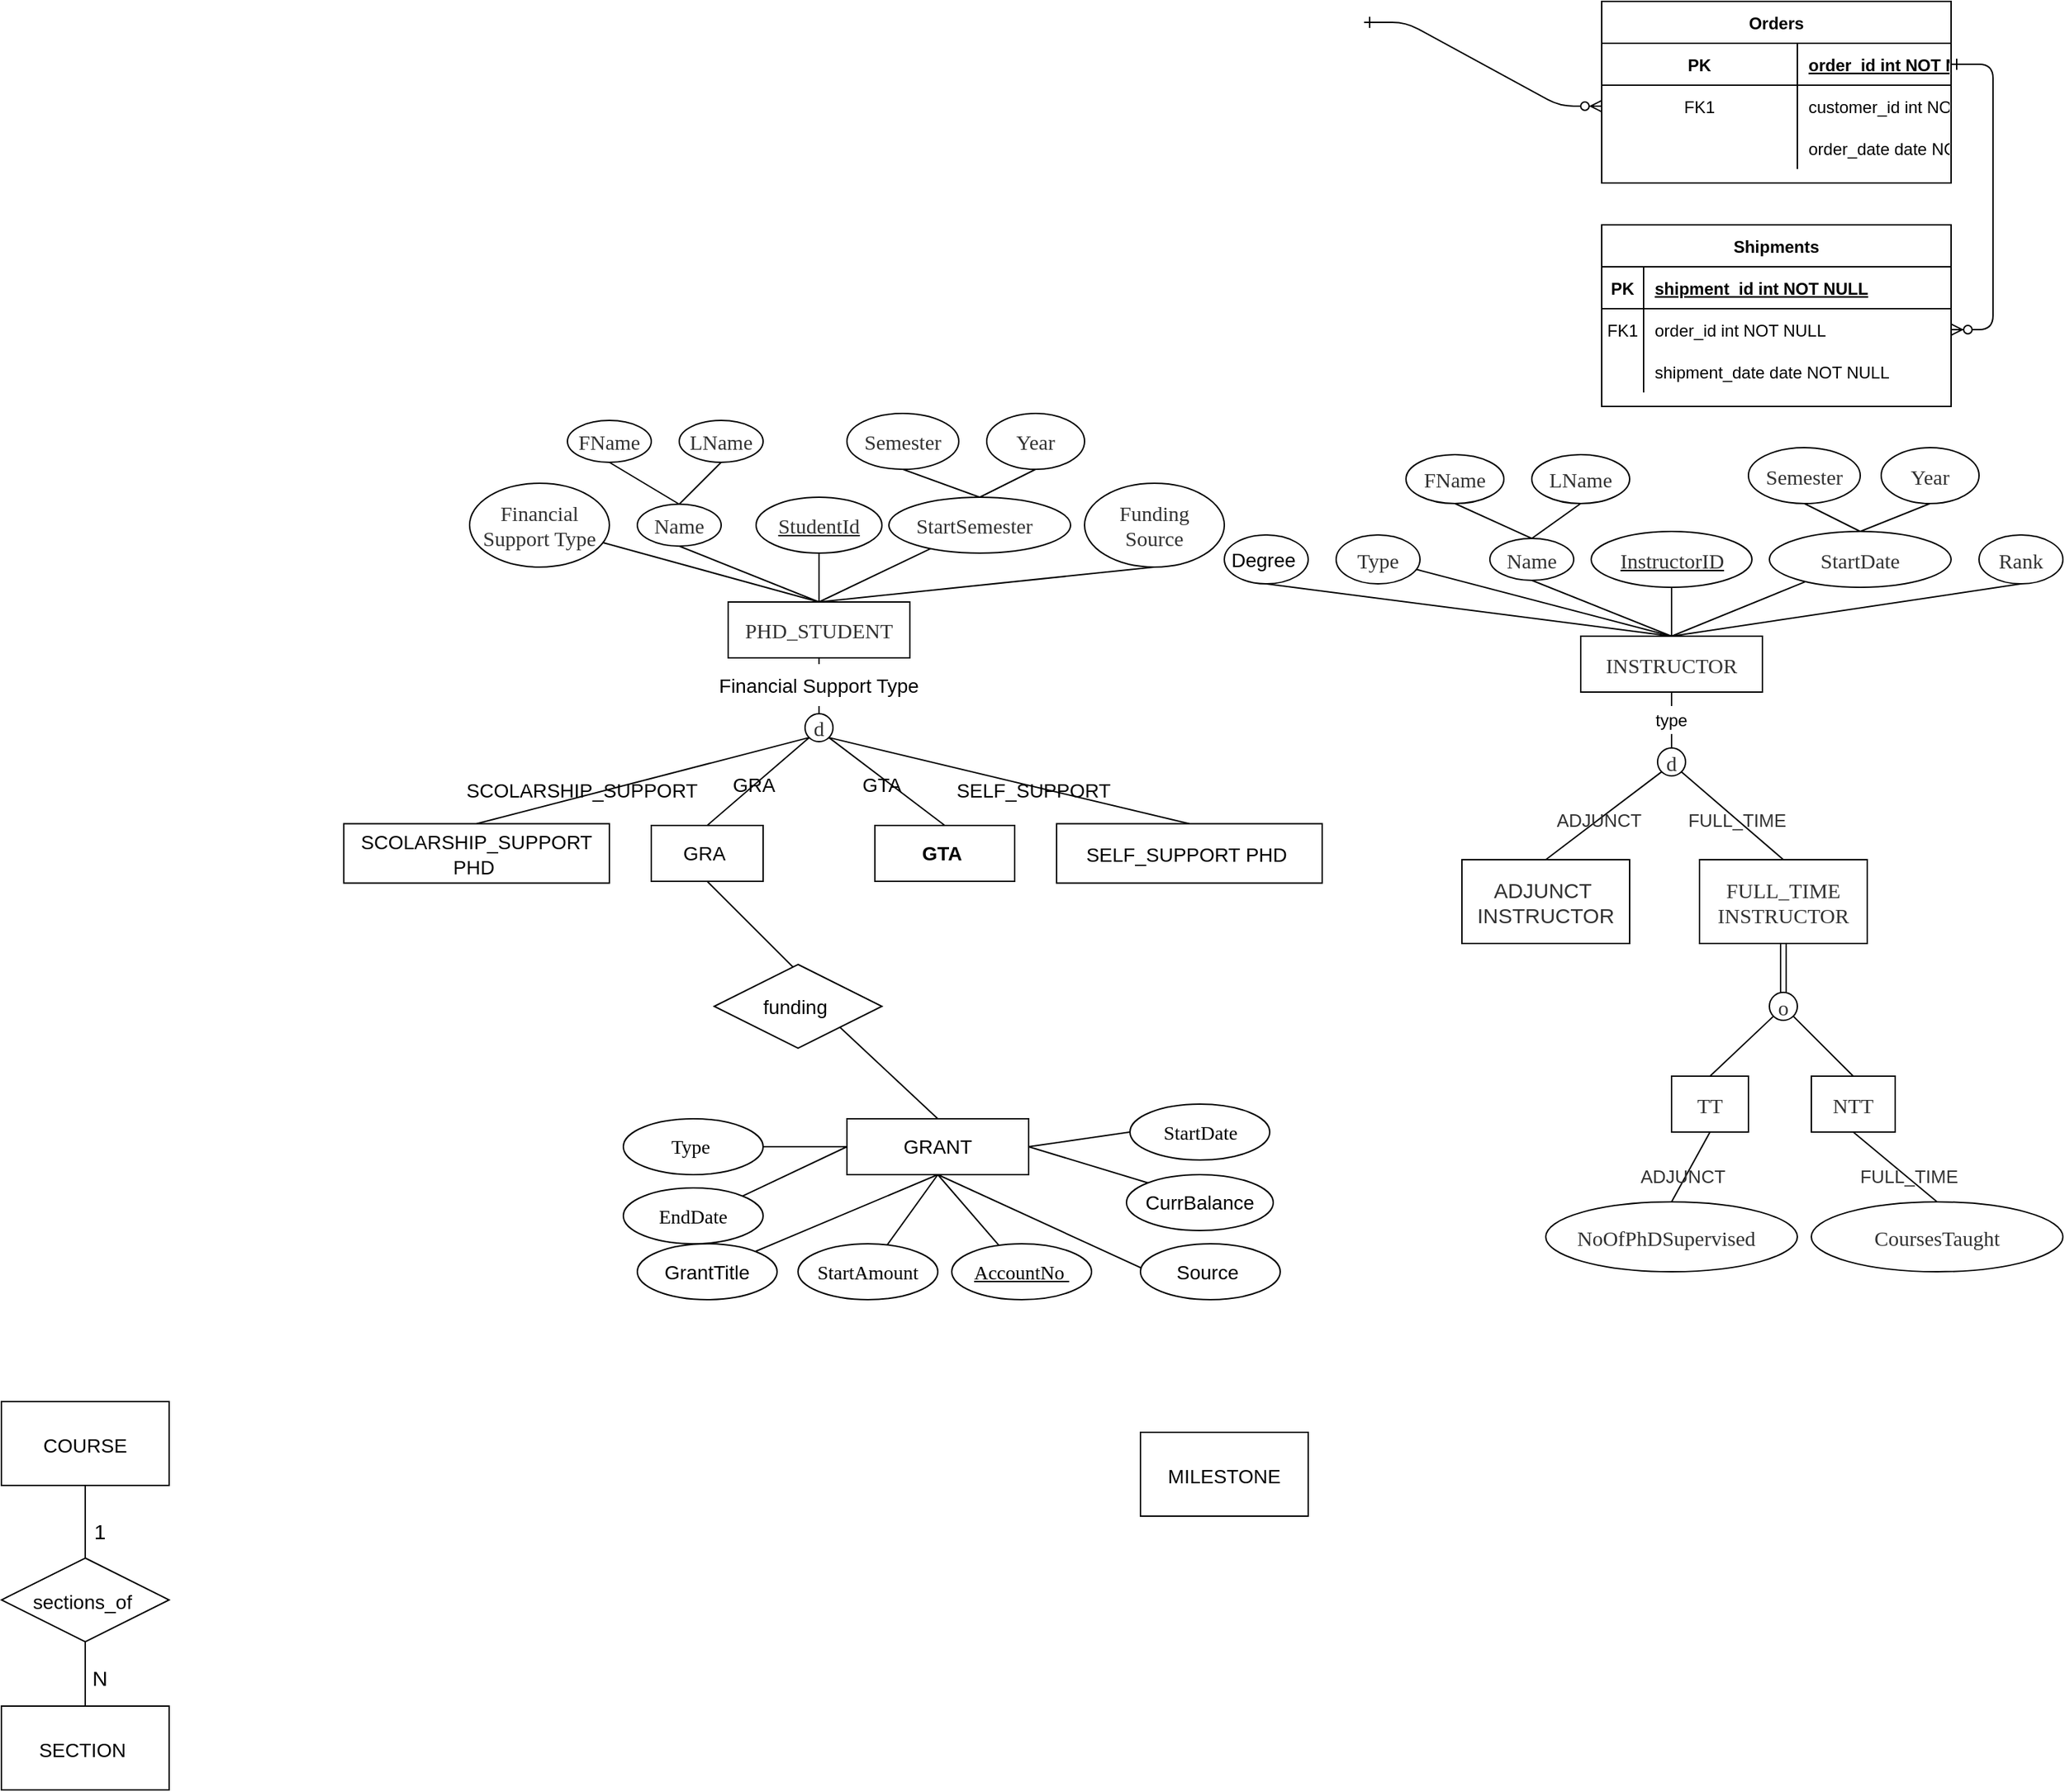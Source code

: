 <mxfile version="14.8.0" type="github">
  <diagram id="R2lEEEUBdFMjLlhIrx00" name="Page-1">
    <mxGraphModel dx="1587" dy="1867" grid="1" gridSize="10" guides="1" tooltips="1" connect="1" arrows="1" fold="1" page="1" pageScale="1" pageWidth="850" pageHeight="1100" background="#ffffff" math="0" shadow="0" extFonts="Permanent Marker^https://fonts.googleapis.com/css?family=Permanent+Marker">
      <root>
        <mxCell id="0" />
        <mxCell id="1" parent="0" />
        <mxCell id="C-vyLk0tnHw3VtMMgP7b-1" value="" style="edgeStyle=entityRelationEdgeStyle;endArrow=ERzeroToMany;startArrow=ERone;endFill=1;startFill=0;" parent="1" target="C-vyLk0tnHw3VtMMgP7b-6" edge="1">
          <mxGeometry width="100" height="100" relative="1" as="geometry">
            <mxPoint x="410" y="-5" as="sourcePoint" />
            <mxPoint x="560" y="480" as="targetPoint" />
          </mxGeometry>
        </mxCell>
        <mxCell id="C-vyLk0tnHw3VtMMgP7b-12" value="" style="edgeStyle=entityRelationEdgeStyle;endArrow=ERzeroToMany;startArrow=ERone;endFill=1;startFill=0;" parent="1" source="C-vyLk0tnHw3VtMMgP7b-3" target="C-vyLk0tnHw3VtMMgP7b-17" edge="1">
          <mxGeometry width="100" height="100" relative="1" as="geometry">
            <mxPoint x="520" y="40" as="sourcePoint" />
            <mxPoint x="580" y="65" as="targetPoint" />
          </mxGeometry>
        </mxCell>
        <mxCell id="C-vyLk0tnHw3VtMMgP7b-2" value="Orders" style="shape=table;startSize=30;container=1;collapsible=1;childLayout=tableLayout;fixedRows=1;rowLines=0;fontStyle=1;align=center;resizeLast=1;" parent="1" vertex="1">
          <mxGeometry x="580" y="-20" width="250" height="130" as="geometry" />
        </mxCell>
        <mxCell id="C-vyLk0tnHw3VtMMgP7b-3" value="" style="shape=partialRectangle;collapsible=0;dropTarget=0;pointerEvents=0;fillColor=none;points=[[0,0.5],[1,0.5]];portConstraint=eastwest;top=0;left=0;right=0;bottom=1;" parent="C-vyLk0tnHw3VtMMgP7b-2" vertex="1">
          <mxGeometry y="30" width="250" height="30" as="geometry" />
        </mxCell>
        <mxCell id="C-vyLk0tnHw3VtMMgP7b-4" value="PK" style="shape=partialRectangle;overflow=hidden;connectable=0;fillColor=none;top=0;left=0;bottom=0;right=0;fontStyle=1;" parent="C-vyLk0tnHw3VtMMgP7b-3" vertex="1">
          <mxGeometry width="140" height="30" as="geometry" />
        </mxCell>
        <mxCell id="C-vyLk0tnHw3VtMMgP7b-5" value="order_id int NOT NULL " style="shape=partialRectangle;overflow=hidden;connectable=0;fillColor=none;top=0;left=0;bottom=0;right=0;align=left;spacingLeft=6;fontStyle=5;" parent="C-vyLk0tnHw3VtMMgP7b-3" vertex="1">
          <mxGeometry x="140" width="110" height="30" as="geometry" />
        </mxCell>
        <mxCell id="C-vyLk0tnHw3VtMMgP7b-6" value="" style="shape=partialRectangle;collapsible=0;dropTarget=0;pointerEvents=0;fillColor=none;points=[[0,0.5],[1,0.5]];portConstraint=eastwest;top=0;left=0;right=0;bottom=0;" parent="C-vyLk0tnHw3VtMMgP7b-2" vertex="1">
          <mxGeometry y="60" width="250" height="30" as="geometry" />
        </mxCell>
        <mxCell id="C-vyLk0tnHw3VtMMgP7b-7" value="FK1" style="shape=partialRectangle;overflow=hidden;connectable=0;fillColor=none;top=0;left=0;bottom=0;right=0;" parent="C-vyLk0tnHw3VtMMgP7b-6" vertex="1">
          <mxGeometry width="140" height="30" as="geometry" />
        </mxCell>
        <mxCell id="C-vyLk0tnHw3VtMMgP7b-8" value="customer_id int NOT NULL" style="shape=partialRectangle;overflow=hidden;connectable=0;fillColor=none;top=0;left=0;bottom=0;right=0;align=left;spacingLeft=6;" parent="C-vyLk0tnHw3VtMMgP7b-6" vertex="1">
          <mxGeometry x="140" width="110" height="30" as="geometry" />
        </mxCell>
        <mxCell id="C-vyLk0tnHw3VtMMgP7b-9" value="" style="shape=partialRectangle;collapsible=0;dropTarget=0;pointerEvents=0;fillColor=none;points=[[0,0.5],[1,0.5]];portConstraint=eastwest;top=0;left=0;right=0;bottom=0;" parent="C-vyLk0tnHw3VtMMgP7b-2" vertex="1">
          <mxGeometry y="90" width="250" height="30" as="geometry" />
        </mxCell>
        <mxCell id="C-vyLk0tnHw3VtMMgP7b-10" value="" style="shape=partialRectangle;overflow=hidden;connectable=0;fillColor=none;top=0;left=0;bottom=0;right=0;" parent="C-vyLk0tnHw3VtMMgP7b-9" vertex="1">
          <mxGeometry width="140" height="30" as="geometry" />
        </mxCell>
        <mxCell id="C-vyLk0tnHw3VtMMgP7b-11" value="order_date date NOT NULL" style="shape=partialRectangle;overflow=hidden;connectable=0;fillColor=none;top=0;left=0;bottom=0;right=0;align=left;spacingLeft=6;" parent="C-vyLk0tnHw3VtMMgP7b-9" vertex="1">
          <mxGeometry x="140" width="110" height="30" as="geometry" />
        </mxCell>
        <mxCell id="C-vyLk0tnHw3VtMMgP7b-13" value="Shipments" style="shape=table;startSize=30;container=1;collapsible=1;childLayout=tableLayout;fixedRows=1;rowLines=0;fontStyle=1;align=center;resizeLast=1;" parent="1" vertex="1">
          <mxGeometry x="580" y="140" width="250" height="130" as="geometry" />
        </mxCell>
        <mxCell id="C-vyLk0tnHw3VtMMgP7b-14" value="" style="shape=partialRectangle;collapsible=0;dropTarget=0;pointerEvents=0;fillColor=none;points=[[0,0.5],[1,0.5]];portConstraint=eastwest;top=0;left=0;right=0;bottom=1;" parent="C-vyLk0tnHw3VtMMgP7b-13" vertex="1">
          <mxGeometry y="30" width="250" height="30" as="geometry" />
        </mxCell>
        <mxCell id="C-vyLk0tnHw3VtMMgP7b-15" value="PK" style="shape=partialRectangle;overflow=hidden;connectable=0;fillColor=none;top=0;left=0;bottom=0;right=0;fontStyle=1;" parent="C-vyLk0tnHw3VtMMgP7b-14" vertex="1">
          <mxGeometry width="30" height="30" as="geometry" />
        </mxCell>
        <mxCell id="C-vyLk0tnHw3VtMMgP7b-16" value="shipment_id int NOT NULL " style="shape=partialRectangle;overflow=hidden;connectable=0;fillColor=none;top=0;left=0;bottom=0;right=0;align=left;spacingLeft=6;fontStyle=5;" parent="C-vyLk0tnHw3VtMMgP7b-14" vertex="1">
          <mxGeometry x="30" width="220" height="30" as="geometry" />
        </mxCell>
        <mxCell id="C-vyLk0tnHw3VtMMgP7b-17" value="" style="shape=partialRectangle;collapsible=0;dropTarget=0;pointerEvents=0;fillColor=none;points=[[0,0.5],[1,0.5]];portConstraint=eastwest;top=0;left=0;right=0;bottom=0;" parent="C-vyLk0tnHw3VtMMgP7b-13" vertex="1">
          <mxGeometry y="60" width="250" height="30" as="geometry" />
        </mxCell>
        <mxCell id="C-vyLk0tnHw3VtMMgP7b-18" value="FK1" style="shape=partialRectangle;overflow=hidden;connectable=0;fillColor=none;top=0;left=0;bottom=0;right=0;" parent="C-vyLk0tnHw3VtMMgP7b-17" vertex="1">
          <mxGeometry width="30" height="30" as="geometry" />
        </mxCell>
        <mxCell id="C-vyLk0tnHw3VtMMgP7b-19" value="order_id int NOT NULL" style="shape=partialRectangle;overflow=hidden;connectable=0;fillColor=none;top=0;left=0;bottom=0;right=0;align=left;spacingLeft=6;" parent="C-vyLk0tnHw3VtMMgP7b-17" vertex="1">
          <mxGeometry x="30" width="220" height="30" as="geometry" />
        </mxCell>
        <mxCell id="C-vyLk0tnHw3VtMMgP7b-20" value="" style="shape=partialRectangle;collapsible=0;dropTarget=0;pointerEvents=0;fillColor=none;points=[[0,0.5],[1,0.5]];portConstraint=eastwest;top=0;left=0;right=0;bottom=0;" parent="C-vyLk0tnHw3VtMMgP7b-13" vertex="1">
          <mxGeometry y="90" width="250" height="30" as="geometry" />
        </mxCell>
        <mxCell id="C-vyLk0tnHw3VtMMgP7b-21" value="" style="shape=partialRectangle;overflow=hidden;connectable=0;fillColor=none;top=0;left=0;bottom=0;right=0;" parent="C-vyLk0tnHw3VtMMgP7b-20" vertex="1">
          <mxGeometry width="30" height="30" as="geometry" />
        </mxCell>
        <mxCell id="C-vyLk0tnHw3VtMMgP7b-22" value="shipment_date date NOT NULL" style="shape=partialRectangle;overflow=hidden;connectable=0;fillColor=none;top=0;left=0;bottom=0;right=0;align=left;spacingLeft=6;" parent="C-vyLk0tnHw3VtMMgP7b-20" vertex="1">
          <mxGeometry x="30" width="220" height="30" as="geometry" />
        </mxCell>
        <mxCell id="5bifRWw4cxV1zEUzVgnK-14" style="edgeStyle=none;rounded=0;orthogonalLoop=1;jettySize=auto;html=1;exitX=0.5;exitY=0;exitDx=0;exitDy=0;endArrow=none;endFill=0;" edge="1" parent="1" source="5bifRWw4cxV1zEUzVgnK-1" target="5bifRWw4cxV1zEUzVgnK-7">
          <mxGeometry relative="1" as="geometry" />
        </mxCell>
        <mxCell id="5bifRWw4cxV1zEUzVgnK-1" value="&lt;span style=&quot;color: rgb(50, 50, 50); font-family: verdana; font-size: 15px; background-color: rgba(255, 255, 255, 0.01);&quot;&gt;PHD_STUDENT&lt;/span&gt;" style="rounded=0;whiteSpace=wrap;html=1;fontStyle=0" vertex="1" parent="1">
          <mxGeometry x="-45" y="410" width="130" height="40" as="geometry" />
        </mxCell>
        <mxCell id="5bifRWw4cxV1zEUzVgnK-13" style="edgeStyle=none;rounded=0;orthogonalLoop=1;jettySize=auto;html=1;entryX=0.5;entryY=1;entryDx=0;entryDy=0;endArrow=none;endFill=0;startArrow=none;" edge="1" parent="1" source="5bifRWw4cxV1zEUzVgnK-30" target="5bifRWw4cxV1zEUzVgnK-1">
          <mxGeometry relative="1" as="geometry" />
        </mxCell>
        <mxCell id="5bifRWw4cxV1zEUzVgnK-35" style="edgeStyle=none;rounded=0;orthogonalLoop=1;jettySize=auto;html=1;exitX=0;exitY=1;exitDx=0;exitDy=0;entryX=0.5;entryY=0;entryDx=0;entryDy=0;endArrow=none;endFill=0;shadow=0;sketch=0;" edge="1" parent="1" source="5bifRWw4cxV1zEUzVgnK-2" target="5bifRWw4cxV1zEUzVgnK-34">
          <mxGeometry relative="1" as="geometry" />
        </mxCell>
        <mxCell id="5bifRWw4cxV1zEUzVgnK-74" style="edgeStyle=none;rounded=0;sketch=0;orthogonalLoop=1;jettySize=auto;html=1;exitX=1;exitY=1;exitDx=0;exitDy=0;entryX=0.5;entryY=0;entryDx=0;entryDy=0;shadow=0;fontSize=15;endArrow=none;endFill=0;" edge="1" parent="1" source="5bifRWw4cxV1zEUzVgnK-2" target="5bifRWw4cxV1zEUzVgnK-33">
          <mxGeometry relative="1" as="geometry" />
        </mxCell>
        <mxCell id="5bifRWw4cxV1zEUzVgnK-150" style="edgeStyle=none;rounded=0;sketch=0;orthogonalLoop=1;jettySize=auto;html=1;exitX=1;exitY=1;exitDx=0;exitDy=0;entryX=0.5;entryY=0;entryDx=0;entryDy=0;shadow=0;fontFamily=Helvetica;fontSize=15;fontColor=none;endArrow=none;endFill=0;" edge="1" parent="1" source="5bifRWw4cxV1zEUzVgnK-2" target="5bifRWw4cxV1zEUzVgnK-149">
          <mxGeometry relative="1" as="geometry" />
        </mxCell>
        <mxCell id="5bifRWw4cxV1zEUzVgnK-2" value="&lt;span style=&quot;color: rgb(50, 50, 50); font-family: verdana; font-size: 15px; background-color: rgba(255, 255, 255, 0.01);&quot;&gt;d&lt;/span&gt;" style="ellipse;whiteSpace=wrap;html=1;aspect=fixed;fontStyle=0" vertex="1" parent="1">
          <mxGeometry x="10" y="490" width="20" height="20" as="geometry" />
        </mxCell>
        <mxCell id="5bifRWw4cxV1zEUzVgnK-8" style="rounded=0;orthogonalLoop=1;jettySize=auto;html=1;exitX=0.5;exitY=1;exitDx=0;exitDy=0;endArrow=none;endFill=0;" edge="1" parent="1" source="5bifRWw4cxV1zEUzVgnK-3">
          <mxGeometry relative="1" as="geometry">
            <mxPoint x="20" y="410" as="targetPoint" />
          </mxGeometry>
        </mxCell>
        <mxCell id="5bifRWw4cxV1zEUzVgnK-17" style="edgeStyle=none;rounded=0;orthogonalLoop=1;jettySize=auto;html=1;exitX=0.5;exitY=0;exitDx=0;exitDy=0;entryX=0.5;entryY=1;entryDx=0;entryDy=0;endArrow=none;endFill=0;" edge="1" parent="1" source="5bifRWw4cxV1zEUzVgnK-3" target="5bifRWw4cxV1zEUzVgnK-15">
          <mxGeometry relative="1" as="geometry" />
        </mxCell>
        <mxCell id="5bifRWw4cxV1zEUzVgnK-18" style="edgeStyle=none;rounded=0;orthogonalLoop=1;jettySize=auto;html=1;exitX=0.5;exitY=0;exitDx=0;exitDy=0;entryX=0.5;entryY=1;entryDx=0;entryDy=0;endArrow=none;endFill=0;" edge="1" parent="1" source="5bifRWw4cxV1zEUzVgnK-3" target="5bifRWw4cxV1zEUzVgnK-16">
          <mxGeometry relative="1" as="geometry" />
        </mxCell>
        <mxCell id="5bifRWw4cxV1zEUzVgnK-3" value="&lt;span style=&quot;color: rgb(50, 50, 50); font-family: verdana; font-size: 15px; background-color: rgba(255, 255, 255, 0.01);&quot;&gt;Name&lt;/span&gt;" style="ellipse;whiteSpace=wrap;html=1;fontStyle=0" vertex="1" parent="1">
          <mxGeometry x="-110" y="340" width="60" height="30" as="geometry" />
        </mxCell>
        <mxCell id="5bifRWw4cxV1zEUzVgnK-12" style="edgeStyle=none;rounded=0;orthogonalLoop=1;jettySize=auto;html=1;exitX=0.5;exitY=1;exitDx=0;exitDy=0;entryX=0.5;entryY=0;entryDx=0;entryDy=0;endArrow=none;endFill=0;" edge="1" parent="1" source="5bifRWw4cxV1zEUzVgnK-4" target="5bifRWw4cxV1zEUzVgnK-1">
          <mxGeometry relative="1" as="geometry" />
        </mxCell>
        <mxCell id="5bifRWw4cxV1zEUzVgnK-4" value="&lt;span style=&quot;color: rgb(50, 50, 50); font-family: verdana; font-size: 15px; background-color: rgba(255, 255, 255, 0.01);&quot;&gt;StudentId&lt;/span&gt;" style="ellipse;whiteSpace=wrap;html=1;fontStyle=4" vertex="1" parent="1">
          <mxGeometry x="-25" y="335" width="90" height="40" as="geometry" />
        </mxCell>
        <mxCell id="5bifRWw4cxV1zEUzVgnK-22" style="edgeStyle=none;rounded=0;orthogonalLoop=1;jettySize=auto;html=1;exitX=0.5;exitY=1;exitDx=0;exitDy=0;entryX=0.5;entryY=0;entryDx=0;entryDy=0;endArrow=none;endFill=0;" edge="1" parent="1" source="5bifRWw4cxV1zEUzVgnK-5" target="5bifRWw4cxV1zEUzVgnK-6">
          <mxGeometry relative="1" as="geometry" />
        </mxCell>
        <mxCell id="5bifRWw4cxV1zEUzVgnK-5" value="&lt;span style=&quot;color: rgb(50, 50, 50); font-family: verdana; font-size: 15px; background-color: rgba(255, 255, 255, 0.01);&quot;&gt;Semester&lt;/span&gt;" style="ellipse;whiteSpace=wrap;html=1;fontStyle=0" vertex="1" parent="1">
          <mxGeometry x="40" y="275" width="80" height="40" as="geometry" />
        </mxCell>
        <mxCell id="5bifRWw4cxV1zEUzVgnK-10" value="" style="edgeStyle=none;rounded=0;orthogonalLoop=1;jettySize=auto;html=1;endArrow=none;endFill=0;entryX=0.5;entryY=0;entryDx=0;entryDy=0;" edge="1" parent="1" source="5bifRWw4cxV1zEUzVgnK-6" target="5bifRWw4cxV1zEUzVgnK-1">
          <mxGeometry relative="1" as="geometry" />
        </mxCell>
        <mxCell id="5bifRWw4cxV1zEUzVgnK-6" value="&lt;span style=&quot;color: rgb(50, 50, 50); font-family: verdana; font-size: 15px; background-color: rgba(255, 255, 255, 0.01);&quot;&gt;StartSemester&amp;nbsp;&amp;nbsp;&lt;/span&gt;" style="ellipse;whiteSpace=wrap;html=1;fontStyle=0" vertex="1" parent="1">
          <mxGeometry x="70" y="335" width="130" height="40" as="geometry" />
        </mxCell>
        <mxCell id="5bifRWw4cxV1zEUzVgnK-7" value="&lt;span style=&quot;color: rgb(50, 50, 50); font-family: verdana; font-size: 15px; background-color: rgba(255, 255, 255, 0.01);&quot;&gt;Financial Support Type&lt;/span&gt;" style="ellipse;whiteSpace=wrap;html=1;fontStyle=0;verticalAlign=middle;align=center;horizontal=1;" vertex="1" parent="1">
          <mxGeometry x="-230" y="325" width="100" height="60" as="geometry" />
        </mxCell>
        <mxCell id="5bifRWw4cxV1zEUzVgnK-15" value="&lt;span style=&quot;color: rgb(50, 50, 50); font-family: verdana; font-size: 15px; background-color: rgba(255, 255, 255, 0.01);&quot;&gt;FName&lt;/span&gt;" style="ellipse;whiteSpace=wrap;html=1;fontStyle=0" vertex="1" parent="1">
          <mxGeometry x="-160" y="280" width="60" height="30" as="geometry" />
        </mxCell>
        <mxCell id="5bifRWw4cxV1zEUzVgnK-16" value="&lt;span style=&quot;color: rgb(50, 50, 50); font-family: verdana; font-size: 15px; background-color: rgba(255, 255, 255, 0.01);&quot;&gt;LName&lt;/span&gt;" style="ellipse;whiteSpace=wrap;html=1;fontStyle=0" vertex="1" parent="1">
          <mxGeometry x="-80" y="280" width="60" height="30" as="geometry" />
        </mxCell>
        <mxCell id="5bifRWw4cxV1zEUzVgnK-24" style="edgeStyle=none;rounded=0;orthogonalLoop=1;jettySize=auto;html=1;exitX=0.5;exitY=1;exitDx=0;exitDy=0;entryX=0.5;entryY=0;entryDx=0;entryDy=0;endArrow=none;endFill=0;" edge="1" parent="1" source="5bifRWw4cxV1zEUzVgnK-21" target="5bifRWw4cxV1zEUzVgnK-6">
          <mxGeometry relative="1" as="geometry" />
        </mxCell>
        <mxCell id="5bifRWw4cxV1zEUzVgnK-21" value="&lt;span style=&quot;color: rgb(50, 50, 50); font-family: verdana; font-size: 15px; background-color: rgba(255, 255, 255, 0.01);&quot;&gt;Year&lt;/span&gt;" style="ellipse;whiteSpace=wrap;html=1;fontStyle=0" vertex="1" parent="1">
          <mxGeometry x="140" y="275" width="70" height="40" as="geometry" />
        </mxCell>
        <mxCell id="5bifRWw4cxV1zEUzVgnK-30" value="Financial Support Type" style="text;html=1;strokeColor=none;fillColor=none;align=center;verticalAlign=middle;whiteSpace=wrap;rounded=0;fontStyle=0;fontFamily=Helvetica;fontSize=14;" vertex="1" parent="1">
          <mxGeometry x="-70" y="454.5" width="180" height="30" as="geometry" />
        </mxCell>
        <mxCell id="5bifRWw4cxV1zEUzVgnK-31" value="" style="edgeStyle=none;rounded=0;orthogonalLoop=1;jettySize=auto;html=1;entryX=0.5;entryY=1;entryDx=0;entryDy=0;endArrow=none;endFill=0;" edge="1" parent="1" source="5bifRWw4cxV1zEUzVgnK-2" target="5bifRWw4cxV1zEUzVgnK-30">
          <mxGeometry relative="1" as="geometry">
            <mxPoint x="20" y="490" as="sourcePoint" />
            <mxPoint x="20" y="450" as="targetPoint" />
          </mxGeometry>
        </mxCell>
        <mxCell id="5bifRWw4cxV1zEUzVgnK-33" value="&lt;p class=&quot;MsoNormal&quot;&gt;&lt;b&gt;&lt;span style=&quot;font-size: 10.5pt&quot;&gt;GTA&amp;nbsp;&lt;/span&gt;&lt;/b&gt;&lt;/p&gt;" style="rounded=0;whiteSpace=wrap;html=1;fillColor=#ffffff;align=center;fontStyle=0" vertex="1" parent="1">
          <mxGeometry x="60" y="570" width="100" height="40" as="geometry" />
        </mxCell>
        <mxCell id="5bifRWw4cxV1zEUzVgnK-34" value="&lt;p class=&quot;MsoNormal&quot;&gt;&lt;span style=&quot;font-size: 10.5pt&quot;&gt;GRA&amp;nbsp;&lt;/span&gt;&lt;/p&gt;" style="rounded=0;whiteSpace=wrap;html=1;fillColor=#ffffff;align=center;" vertex="1" parent="1">
          <mxGeometry x="-100" y="570" width="80" height="40" as="geometry" />
        </mxCell>
        <mxCell id="5bifRWw4cxV1zEUzVgnK-61" value="&lt;p class=&quot;MsoNormal&quot;&gt;&lt;span&gt;&lt;span style=&quot;font-size: 10.5pt&quot;&gt;GTA&amp;nbsp;&lt;/span&gt;&lt;/span&gt;&lt;/p&gt;" style="text;html=1;strokeColor=none;fillColor=none;align=center;verticalAlign=middle;whiteSpace=wrap;rounded=0;fontSize=15;fontStyle=0" vertex="1" parent="1">
          <mxGeometry x="47" y="530" width="40" height="20" as="geometry" />
        </mxCell>
        <mxCell id="5bifRWw4cxV1zEUzVgnK-75" style="edgeStyle=none;rounded=0;orthogonalLoop=1;jettySize=auto;html=1;exitX=0.5;exitY=0;exitDx=0;exitDy=0;endArrow=none;endFill=0;" edge="1" parent="1" source="5bifRWw4cxV1zEUzVgnK-76" target="5bifRWw4cxV1zEUzVgnK-91">
          <mxGeometry relative="1" as="geometry" />
        </mxCell>
        <mxCell id="5bifRWw4cxV1zEUzVgnK-76" value="&lt;span style=&quot;color: rgb(50, 50, 50); font-family: verdana; font-size: 15px; background-color: rgba(255, 255, 255, 0.01);&quot;&gt;INSTRUCTOR&lt;/span&gt;" style="rounded=0;whiteSpace=wrap;html=1;fontStyle=0" vertex="1" parent="1">
          <mxGeometry x="565" y="434.5" width="130" height="40" as="geometry" />
        </mxCell>
        <mxCell id="5bifRWw4cxV1zEUzVgnK-77" style="edgeStyle=none;rounded=0;orthogonalLoop=1;jettySize=auto;html=1;entryX=0.5;entryY=1;entryDx=0;entryDy=0;endArrow=none;endFill=0;startArrow=none;" edge="1" parent="1" source="5bifRWw4cxV1zEUzVgnK-96" target="5bifRWw4cxV1zEUzVgnK-76">
          <mxGeometry relative="1" as="geometry" />
        </mxCell>
        <mxCell id="5bifRWw4cxV1zEUzVgnK-78" style="edgeStyle=none;rounded=0;orthogonalLoop=1;jettySize=auto;html=1;exitX=0;exitY=1;exitDx=0;exitDy=0;entryX=0.5;entryY=0;entryDx=0;entryDy=0;endArrow=none;endFill=0;shadow=0;sketch=0;" edge="1" parent="1" source="5bifRWw4cxV1zEUzVgnK-80" target="5bifRWw4cxV1zEUzVgnK-99">
          <mxGeometry relative="1" as="geometry" />
        </mxCell>
        <mxCell id="5bifRWw4cxV1zEUzVgnK-79" style="edgeStyle=none;rounded=0;sketch=0;orthogonalLoop=1;jettySize=auto;html=1;exitX=1;exitY=1;exitDx=0;exitDy=0;entryX=0.5;entryY=0;entryDx=0;entryDy=0;shadow=0;fontSize=15;endArrow=none;endFill=0;" edge="1" parent="1" source="5bifRWw4cxV1zEUzVgnK-80" target="5bifRWw4cxV1zEUzVgnK-98">
          <mxGeometry relative="1" as="geometry" />
        </mxCell>
        <mxCell id="5bifRWw4cxV1zEUzVgnK-80" value="&lt;span style=&quot;color: rgb(50, 50, 50); font-family: verdana; font-size: 15px; background-color: rgba(255, 255, 255, 0.01);&quot;&gt;d&lt;/span&gt;" style="ellipse;whiteSpace=wrap;html=1;aspect=fixed;fontStyle=0" vertex="1" parent="1">
          <mxGeometry x="620" y="514.5" width="20" height="20" as="geometry" />
        </mxCell>
        <mxCell id="5bifRWw4cxV1zEUzVgnK-81" style="rounded=0;orthogonalLoop=1;jettySize=auto;html=1;exitX=0.5;exitY=1;exitDx=0;exitDy=0;endArrow=none;endFill=0;" edge="1" parent="1" source="5bifRWw4cxV1zEUzVgnK-84">
          <mxGeometry relative="1" as="geometry">
            <mxPoint x="630" y="434.5" as="targetPoint" />
          </mxGeometry>
        </mxCell>
        <mxCell id="5bifRWw4cxV1zEUzVgnK-82" style="edgeStyle=none;rounded=0;orthogonalLoop=1;jettySize=auto;html=1;exitX=0.5;exitY=0;exitDx=0;exitDy=0;entryX=0.5;entryY=1;entryDx=0;entryDy=0;endArrow=none;endFill=0;" edge="1" parent="1" source="5bifRWw4cxV1zEUzVgnK-84" target="5bifRWw4cxV1zEUzVgnK-92">
          <mxGeometry relative="1" as="geometry" />
        </mxCell>
        <mxCell id="5bifRWw4cxV1zEUzVgnK-83" style="edgeStyle=none;rounded=0;orthogonalLoop=1;jettySize=auto;html=1;exitX=0.5;exitY=0;exitDx=0;exitDy=0;entryX=0.5;entryY=1;entryDx=0;entryDy=0;endArrow=none;endFill=0;" edge="1" parent="1" source="5bifRWw4cxV1zEUzVgnK-84" target="5bifRWw4cxV1zEUzVgnK-93">
          <mxGeometry relative="1" as="geometry" />
        </mxCell>
        <mxCell id="5bifRWw4cxV1zEUzVgnK-84" value="&lt;span style=&quot;color: rgb(50, 50, 50); font-family: verdana; font-size: 15px; background-color: rgba(255, 255, 255, 0.01);&quot;&gt;Name&lt;/span&gt;" style="ellipse;whiteSpace=wrap;html=1;fontStyle=0" vertex="1" parent="1">
          <mxGeometry x="500" y="364.5" width="60" height="30" as="geometry" />
        </mxCell>
        <mxCell id="5bifRWw4cxV1zEUzVgnK-85" style="edgeStyle=none;rounded=0;orthogonalLoop=1;jettySize=auto;html=1;exitX=0.5;exitY=1;exitDx=0;exitDy=0;entryX=0.5;entryY=0;entryDx=0;entryDy=0;endArrow=none;endFill=0;" edge="1" parent="1" source="5bifRWw4cxV1zEUzVgnK-86" target="5bifRWw4cxV1zEUzVgnK-76">
          <mxGeometry relative="1" as="geometry" />
        </mxCell>
        <mxCell id="5bifRWw4cxV1zEUzVgnK-86" value="&lt;span style=&quot;color: rgb(50 , 50 , 50) ; font-family: &amp;#34;verdana&amp;#34; ; font-size: 15px ; background-color: rgba(255 , 255 , 255 , 0.01)&quot;&gt;InstructorID&lt;/span&gt;" style="ellipse;whiteSpace=wrap;html=1;fontStyle=4" vertex="1" parent="1">
          <mxGeometry x="572.5" y="359.5" width="115" height="40" as="geometry" />
        </mxCell>
        <mxCell id="5bifRWw4cxV1zEUzVgnK-87" style="edgeStyle=none;rounded=0;orthogonalLoop=1;jettySize=auto;html=1;exitX=0.5;exitY=1;exitDx=0;exitDy=0;entryX=0.5;entryY=0;entryDx=0;entryDy=0;endArrow=none;endFill=0;" edge="1" parent="1" source="5bifRWw4cxV1zEUzVgnK-88" target="5bifRWw4cxV1zEUzVgnK-90">
          <mxGeometry relative="1" as="geometry" />
        </mxCell>
        <mxCell id="5bifRWw4cxV1zEUzVgnK-88" value="&lt;span style=&quot;color: rgb(50, 50, 50); font-family: verdana; font-size: 15px; background-color: rgba(255, 255, 255, 0.01);&quot;&gt;Semester&lt;/span&gt;" style="ellipse;whiteSpace=wrap;html=1;fontStyle=0" vertex="1" parent="1">
          <mxGeometry x="685" y="299.5" width="80" height="40" as="geometry" />
        </mxCell>
        <mxCell id="5bifRWw4cxV1zEUzVgnK-89" value="" style="edgeStyle=none;rounded=0;orthogonalLoop=1;jettySize=auto;html=1;endArrow=none;endFill=0;entryX=0.5;entryY=0;entryDx=0;entryDy=0;" edge="1" parent="1" source="5bifRWw4cxV1zEUzVgnK-90" target="5bifRWw4cxV1zEUzVgnK-76">
          <mxGeometry relative="1" as="geometry" />
        </mxCell>
        <mxCell id="5bifRWw4cxV1zEUzVgnK-90" value="&lt;span style=&quot;color: rgb(50, 50, 50); font-family: verdana; font-size: 15px; background-color: rgba(255, 255, 255, 0.01);&quot;&gt;StartDate&lt;/span&gt;" style="ellipse;whiteSpace=wrap;html=1;fontStyle=0" vertex="1" parent="1">
          <mxGeometry x="700" y="359.5" width="130" height="40" as="geometry" />
        </mxCell>
        <mxCell id="5bifRWw4cxV1zEUzVgnK-91" value="&lt;span style=&quot;color: rgb(50, 50, 50); font-family: verdana; font-size: 15px; background-color: rgba(255, 255, 255, 0.01);&quot;&gt;Type&lt;/span&gt;" style="ellipse;whiteSpace=wrap;html=1;fontStyle=0" vertex="1" parent="1">
          <mxGeometry x="390" y="362" width="60" height="35" as="geometry" />
        </mxCell>
        <mxCell id="5bifRWw4cxV1zEUzVgnK-92" value="&lt;span style=&quot;color: rgb(50, 50, 50); font-family: verdana; font-size: 15px; background-color: rgba(255, 255, 255, 0.01);&quot;&gt;FName&lt;/span&gt;" style="ellipse;whiteSpace=wrap;html=1;fontStyle=0" vertex="1" parent="1">
          <mxGeometry x="440" y="304.5" width="70" height="35" as="geometry" />
        </mxCell>
        <mxCell id="5bifRWw4cxV1zEUzVgnK-93" value="&lt;span style=&quot;color: rgb(50, 50, 50); font-family: verdana; font-size: 15px; background-color: rgba(255, 255, 255, 0.01);&quot;&gt;LName&lt;/span&gt;" style="ellipse;whiteSpace=wrap;html=1;fontStyle=0" vertex="1" parent="1">
          <mxGeometry x="530" y="304.5" width="70" height="35" as="geometry" />
        </mxCell>
        <mxCell id="5bifRWw4cxV1zEUzVgnK-94" style="edgeStyle=none;rounded=0;orthogonalLoop=1;jettySize=auto;html=1;exitX=0.5;exitY=1;exitDx=0;exitDy=0;entryX=0.5;entryY=0;entryDx=0;entryDy=0;endArrow=none;endFill=0;" edge="1" parent="1" source="5bifRWw4cxV1zEUzVgnK-95" target="5bifRWw4cxV1zEUzVgnK-90">
          <mxGeometry relative="1" as="geometry" />
        </mxCell>
        <mxCell id="5bifRWw4cxV1zEUzVgnK-95" value="&lt;span style=&quot;color: rgb(50, 50, 50); font-family: verdana; font-size: 15px; background-color: rgba(255, 255, 255, 0.01);&quot;&gt;Year&lt;/span&gt;" style="ellipse;whiteSpace=wrap;html=1;fontStyle=0" vertex="1" parent="1">
          <mxGeometry x="780" y="299.5" width="70" height="40" as="geometry" />
        </mxCell>
        <mxCell id="5bifRWw4cxV1zEUzVgnK-96" value="type" style="text;html=1;strokeColor=none;fillColor=none;align=center;verticalAlign=middle;whiteSpace=wrap;rounded=0;fontStyle=0" vertex="1" parent="1">
          <mxGeometry x="560" y="484.5" width="140" height="20" as="geometry" />
        </mxCell>
        <mxCell id="5bifRWw4cxV1zEUzVgnK-97" value="" style="edgeStyle=none;rounded=0;orthogonalLoop=1;jettySize=auto;html=1;entryX=0.5;entryY=1;entryDx=0;entryDy=0;endArrow=none;endFill=0;" edge="1" parent="1" source="5bifRWw4cxV1zEUzVgnK-80" target="5bifRWw4cxV1zEUzVgnK-96">
          <mxGeometry relative="1" as="geometry">
            <mxPoint x="630" y="514.5" as="sourcePoint" />
            <mxPoint x="630" y="474.5" as="targetPoint" />
          </mxGeometry>
        </mxCell>
        <mxCell id="5bifRWw4cxV1zEUzVgnK-106" style="edgeStyle=none;rounded=0;sketch=0;orthogonalLoop=1;jettySize=auto;html=1;exitX=0.5;exitY=1;exitDx=0;exitDy=0;entryX=0.5;entryY=0;entryDx=0;entryDy=0;shadow=0;fontSize=15;endArrow=none;endFill=0;shape=link;" edge="1" parent="1" source="5bifRWw4cxV1zEUzVgnK-98" target="5bifRWw4cxV1zEUzVgnK-105">
          <mxGeometry relative="1" as="geometry" />
        </mxCell>
        <mxCell id="5bifRWw4cxV1zEUzVgnK-98" value="&lt;span style=&quot;color: rgb(50, 50, 50); font-family: verdana; font-size: 15px; background-color: rgba(255, 255, 255, 0.01);&quot;&gt;FULL_TIME INSTRUCTOR&lt;/span&gt;" style="rounded=0;whiteSpace=wrap;html=1;fillColor=#ffffff;align=center;fontStyle=0" vertex="1" parent="1">
          <mxGeometry x="650" y="594.5" width="120" height="60" as="geometry" />
        </mxCell>
        <mxCell id="5bifRWw4cxV1zEUzVgnK-99" value="&lt;span style=&quot;color: rgb(50, 50, 50); font-size: 15px; background-color: rgba(255, 255, 255, 0.01);&quot;&gt;ADJUNCT&amp;nbsp; INSTRUCTOR&lt;/span&gt;" style="rounded=0;whiteSpace=wrap;html=1;fillColor=#ffffff;fontFamily=Helvetica;" vertex="1" parent="1">
          <mxGeometry x="480" y="594.5" width="120" height="60" as="geometry" />
        </mxCell>
        <mxCell id="5bifRWw4cxV1zEUzVgnK-100" value="&lt;span style=&quot;color: rgb(50 , 50 , 50) ; font-size: 13px ; background-color: rgba(255 , 255 , 255 , 0.01)&quot;&gt;ADJUNCT&amp;nbsp;&lt;/span&gt;" style="text;html=1;strokeColor=none;fillColor=none;align=center;verticalAlign=middle;whiteSpace=wrap;rounded=0;fontSize=15;" vertex="1" parent="1">
          <mxGeometry x="560" y="554.5" width="40" height="20" as="geometry" />
        </mxCell>
        <mxCell id="5bifRWw4cxV1zEUzVgnK-101" value="&lt;span style=&quot;color: rgb(50 , 50 , 50) ; font-size: 13px ; background-color: rgba(255 , 255 , 255 , 0.01)&quot;&gt;FULL_TIME&lt;/span&gt;" style="text;html=1;strokeColor=none;fillColor=none;align=center;verticalAlign=middle;whiteSpace=wrap;rounded=0;fontSize=15;" vertex="1" parent="1">
          <mxGeometry x="657" y="554.5" width="40" height="20" as="geometry" />
        </mxCell>
        <mxCell id="5bifRWw4cxV1zEUzVgnK-103" style="edgeStyle=none;rounded=0;sketch=0;orthogonalLoop=1;jettySize=auto;html=1;exitX=0.5;exitY=1;exitDx=0;exitDy=0;entryX=0.5;entryY=0;entryDx=0;entryDy=0;shadow=0;fontSize=15;endArrow=none;endFill=0;" edge="1" parent="1" source="5bifRWw4cxV1zEUzVgnK-102" target="5bifRWw4cxV1zEUzVgnK-76">
          <mxGeometry relative="1" as="geometry" />
        </mxCell>
        <mxCell id="5bifRWw4cxV1zEUzVgnK-102" value="&lt;span style=&quot;color: rgb(50, 50, 50); font-family: verdana; font-size: 15px; background-color: rgba(255, 255, 255, 0.01);&quot;&gt;Rank&lt;/span&gt;" style="ellipse;whiteSpace=wrap;html=1;fontStyle=0" vertex="1" parent="1">
          <mxGeometry x="850" y="362" width="60" height="35" as="geometry" />
        </mxCell>
        <mxCell id="5bifRWw4cxV1zEUzVgnK-109" style="edgeStyle=none;rounded=0;sketch=0;orthogonalLoop=1;jettySize=auto;html=1;exitX=0;exitY=1;exitDx=0;exitDy=0;entryX=0.5;entryY=0;entryDx=0;entryDy=0;shadow=0;fontSize=15;endArrow=none;endFill=0;" edge="1" parent="1" source="5bifRWw4cxV1zEUzVgnK-105" target="5bifRWw4cxV1zEUzVgnK-107">
          <mxGeometry relative="1" as="geometry" />
        </mxCell>
        <mxCell id="5bifRWw4cxV1zEUzVgnK-110" style="edgeStyle=none;rounded=0;sketch=0;orthogonalLoop=1;jettySize=auto;html=1;exitX=1;exitY=1;exitDx=0;exitDy=0;entryX=0.5;entryY=0;entryDx=0;entryDy=0;shadow=0;fontSize=15;endArrow=none;endFill=0;" edge="1" parent="1" source="5bifRWw4cxV1zEUzVgnK-105" target="5bifRWw4cxV1zEUzVgnK-108">
          <mxGeometry relative="1" as="geometry" />
        </mxCell>
        <mxCell id="5bifRWw4cxV1zEUzVgnK-105" value="&lt;font color=&quot;#323232&quot; face=&quot;verdana&quot;&gt;&lt;span style=&quot;background-color: rgba(255 , 255 , 255 , 0.01)&quot;&gt;o&lt;/span&gt;&lt;/font&gt;" style="ellipse;whiteSpace=wrap;html=1;aspect=fixed;fontSize=15;fillColor=#ffffff;align=center;verticalAlign=middle;" vertex="1" parent="1">
          <mxGeometry x="700" y="689.5" width="20" height="20" as="geometry" />
        </mxCell>
        <mxCell id="5bifRWw4cxV1zEUzVgnK-112" style="edgeStyle=none;rounded=0;sketch=0;orthogonalLoop=1;jettySize=auto;html=1;exitX=0.5;exitY=1;exitDx=0;exitDy=0;entryX=0.5;entryY=0;entryDx=0;entryDy=0;shadow=0;fontSize=15;endArrow=none;endFill=0;" edge="1" parent="1" source="5bifRWw4cxV1zEUzVgnK-107" target="5bifRWw4cxV1zEUzVgnK-111">
          <mxGeometry relative="1" as="geometry" />
        </mxCell>
        <mxCell id="5bifRWw4cxV1zEUzVgnK-107" value="&lt;span style=&quot;color: rgb(50, 50, 50); font-family: verdana; background-color: rgba(255, 255, 255, 0.01);&quot;&gt;TT&lt;/span&gt;" style="rounded=0;whiteSpace=wrap;html=1;fontSize=15;fillColor=#ffffff;align=center;verticalAlign=middle;fontStyle=0" vertex="1" parent="1">
          <mxGeometry x="630" y="749.5" width="55" height="40" as="geometry" />
        </mxCell>
        <mxCell id="5bifRWw4cxV1zEUzVgnK-114" style="edgeStyle=none;rounded=0;sketch=0;orthogonalLoop=1;jettySize=auto;html=1;exitX=0.5;exitY=1;exitDx=0;exitDy=0;entryX=0.5;entryY=0;entryDx=0;entryDy=0;shadow=0;fontSize=15;endArrow=none;endFill=0;" edge="1" parent="1" source="5bifRWw4cxV1zEUzVgnK-108" target="5bifRWw4cxV1zEUzVgnK-113">
          <mxGeometry relative="1" as="geometry" />
        </mxCell>
        <mxCell id="5bifRWw4cxV1zEUzVgnK-108" value="&lt;span style=&quot;color: rgb(50, 50, 50); font-family: verdana; background-color: rgba(255, 255, 255, 0.01);&quot;&gt;NTT&lt;/span&gt;" style="rounded=0;whiteSpace=wrap;html=1;fontSize=15;fillColor=#ffffff;align=center;verticalAlign=middle;fontStyle=0" vertex="1" parent="1">
          <mxGeometry x="730" y="749.5" width="60" height="40" as="geometry" />
        </mxCell>
        <mxCell id="5bifRWw4cxV1zEUzVgnK-111" value="&lt;span style=&quot;color: rgb(50, 50, 50); font-family: verdana; background-color: rgba(255, 255, 255, 0.01);&quot;&gt;NoOfPhDSupervised&amp;nbsp;&amp;nbsp;&lt;/span&gt;" style="ellipse;whiteSpace=wrap;html=1;fontSize=15;fillColor=#ffffff;align=center;verticalAlign=middle;fontStyle=0" vertex="1" parent="1">
          <mxGeometry x="540" y="839.5" width="180" height="50" as="geometry" />
        </mxCell>
        <mxCell id="5bifRWw4cxV1zEUzVgnK-113" value="&lt;span style=&quot;color: rgb(50, 50, 50); font-family: verdana; background-color: rgba(255, 255, 255, 0.01);&quot;&gt;CoursesTaught&lt;/span&gt;" style="ellipse;whiteSpace=wrap;html=1;fontSize=15;fillColor=#ffffff;align=center;verticalAlign=middle;fontStyle=0" vertex="1" parent="1">
          <mxGeometry x="730" y="839.5" width="180" height="50" as="geometry" />
        </mxCell>
        <mxCell id="5bifRWw4cxV1zEUzVgnK-117" value="&lt;span style=&quot;color: rgb(50 , 50 , 50) ; font-size: 13px ; background-color: rgba(255 , 255 , 255 , 0.01)&quot;&gt;ADJUNCT&amp;nbsp;&lt;/span&gt;" style="text;html=1;strokeColor=none;fillColor=none;align=center;verticalAlign=middle;whiteSpace=wrap;rounded=0;fontSize=15;" vertex="1" parent="1">
          <mxGeometry x="620" y="809.5" width="40" height="20" as="geometry" />
        </mxCell>
        <mxCell id="5bifRWw4cxV1zEUzVgnK-118" value="&lt;span style=&quot;color: rgb(50 , 50 , 50) ; font-size: 13px ; background-color: rgba(255 , 255 , 255 , 0.01)&quot;&gt;FULL_TIME&lt;/span&gt;" style="text;html=1;strokeColor=none;fillColor=none;align=center;verticalAlign=middle;whiteSpace=wrap;rounded=0;fontSize=15;" vertex="1" parent="1">
          <mxGeometry x="780" y="809.5" width="40" height="20" as="geometry" />
        </mxCell>
        <mxCell id="5bifRWw4cxV1zEUzVgnK-173" style="edgeStyle=none;rounded=0;sketch=0;orthogonalLoop=1;jettySize=auto;html=1;exitX=0.5;exitY=1;exitDx=0;exitDy=0;shadow=0;fontFamily=Helvetica;fontSize=14;fontColor=none;endArrow=none;endFill=0;" edge="1" parent="1" source="5bifRWw4cxV1zEUzVgnK-119" target="5bifRWw4cxV1zEUzVgnK-160">
          <mxGeometry relative="1" as="geometry" />
        </mxCell>
        <mxCell id="5bifRWw4cxV1zEUzVgnK-174" style="edgeStyle=none;rounded=0;sketch=0;orthogonalLoop=1;jettySize=auto;html=1;exitX=0.5;exitY=1;exitDx=0;exitDy=0;shadow=0;fontFamily=Helvetica;fontSize=14;fontColor=none;endArrow=none;endFill=0;" edge="1" parent="1" source="5bifRWw4cxV1zEUzVgnK-119" target="5bifRWw4cxV1zEUzVgnK-155">
          <mxGeometry relative="1" as="geometry" />
        </mxCell>
        <mxCell id="5bifRWw4cxV1zEUzVgnK-175" style="edgeStyle=none;rounded=0;sketch=0;orthogonalLoop=1;jettySize=auto;html=1;exitX=0.5;exitY=0;exitDx=0;exitDy=0;entryX=1;entryY=1;entryDx=0;entryDy=0;shadow=0;fontFamily=Helvetica;fontSize=14;fontColor=none;endArrow=none;endFill=0;" edge="1" parent="1" source="5bifRWw4cxV1zEUzVgnK-119" target="5bifRWw4cxV1zEUzVgnK-172">
          <mxGeometry relative="1" as="geometry" />
        </mxCell>
        <mxCell id="5bifRWw4cxV1zEUzVgnK-119" value="&lt;p class=&quot;MsoNormal&quot;&gt;&lt;span&gt;&lt;span style=&quot;font-size: 10.5pt&quot;&gt;GRANT&lt;/span&gt;&lt;/span&gt;&lt;/p&gt;" style="rounded=0;whiteSpace=wrap;html=1;fontStyle=0" vertex="1" parent="1">
          <mxGeometry x="40" y="780" width="130" height="40" as="geometry" />
        </mxCell>
        <mxCell id="5bifRWw4cxV1zEUzVgnK-121" value="&lt;p class=&quot;MsoNormal&quot;&gt;&lt;span style=&quot;font-size: 10.5pt&quot;&gt;MILESTONE&lt;/span&gt;&lt;/p&gt;" style="rounded=0;whiteSpace=wrap;html=1;fontSize=15;fillColor=#ffffff;align=center;verticalAlign=middle;" vertex="1" parent="1">
          <mxGeometry x="250" y="1004.5" width="120" height="60" as="geometry" />
        </mxCell>
        <mxCell id="5bifRWw4cxV1zEUzVgnK-124" value="&lt;p class=&quot;MsoNormal&quot;&gt;&lt;span style=&quot;font-size: 10.5pt&quot;&gt;SECTION&lt;/span&gt;&lt;span style=&quot;font-size: 10.5pt&quot;&gt;&amp;nbsp;&lt;/span&gt;&lt;/p&gt;" style="rounded=0;whiteSpace=wrap;html=1;fontFamily=Helvetica;fontSize=15;fillColor=#ffffff;align=center;verticalAlign=middle;" vertex="1" parent="1">
          <mxGeometry x="-565" y="1200.5" width="120" height="60" as="geometry" />
        </mxCell>
        <mxCell id="5bifRWw4cxV1zEUzVgnK-126" style="edgeStyle=none;rounded=0;sketch=0;orthogonalLoop=1;jettySize=auto;html=1;exitX=0.5;exitY=1;exitDx=0;exitDy=0;entryX=0.5;entryY=0;entryDx=0;entryDy=0;shadow=0;fontFamily=Helvetica;fontSize=15;endArrow=none;endFill=0;" edge="1" parent="1" source="5bifRWw4cxV1zEUzVgnK-125" target="5bifRWw4cxV1zEUzVgnK-76">
          <mxGeometry relative="1" as="geometry" />
        </mxCell>
        <mxCell id="5bifRWw4cxV1zEUzVgnK-125" value="&lt;p class=&quot;MsoNormal&quot;&gt;&lt;span style=&quot;font-size: 10.5pt&quot;&gt;Degree&amp;nbsp;&lt;/span&gt;&lt;/p&gt;" style="ellipse;whiteSpace=wrap;html=1;fontStyle=0" vertex="1" parent="1">
          <mxGeometry x="310" y="362" width="60" height="35" as="geometry" />
        </mxCell>
        <mxCell id="5bifRWw4cxV1zEUzVgnK-131" style="edgeStyle=none;rounded=0;sketch=0;orthogonalLoop=1;jettySize=auto;html=1;exitX=0.5;exitY=1;exitDx=0;exitDy=0;entryX=0.5;entryY=0;entryDx=0;entryDy=0;shadow=0;fontFamily=Helvetica;fontSize=15;fontColor=none;endArrow=none;endFill=0;" edge="1" parent="1" source="5bifRWw4cxV1zEUzVgnK-127" target="5bifRWw4cxV1zEUzVgnK-124">
          <mxGeometry relative="1" as="geometry" />
        </mxCell>
        <mxCell id="5bifRWw4cxV1zEUzVgnK-127" value="&lt;p class=&quot;MsoNormal&quot;&gt;&lt;span&gt;&lt;span&gt;&lt;span style=&quot;font-size: 10.5pt;&quot;&gt;sections_of&amp;nbsp;&lt;/span&gt;&lt;/span&gt;&lt;/span&gt;&lt;/p&gt;" style="shape=rhombus;perimeter=rhombusPerimeter;whiteSpace=wrap;html=1;align=center;fontFamily=Helvetica;fontSize=15;fontColor=none;fillColor=#ffffff;fontStyle=0" vertex="1" parent="1">
          <mxGeometry x="-565" y="1094.5" width="120" height="60" as="geometry" />
        </mxCell>
        <mxCell id="5bifRWw4cxV1zEUzVgnK-129" style="edgeStyle=none;rounded=0;sketch=0;orthogonalLoop=1;jettySize=auto;html=1;exitX=1;exitY=0;exitDx=0;exitDy=0;shadow=0;fontFamily=Helvetica;fontSize=15;fontColor=none;endArrow=none;endFill=0;" edge="1" parent="1" source="5bifRWw4cxV1zEUzVgnK-127" target="5bifRWw4cxV1zEUzVgnK-127">
          <mxGeometry relative="1" as="geometry" />
        </mxCell>
        <mxCell id="5bifRWw4cxV1zEUzVgnK-143" style="edgeStyle=none;rounded=0;sketch=0;orthogonalLoop=1;jettySize=auto;html=1;exitX=0.5;exitY=1;exitDx=0;exitDy=0;entryX=0.5;entryY=0;entryDx=0;entryDy=0;shadow=0;fontFamily=Helvetica;fontSize=15;fontColor=none;endArrow=none;endFill=0;" edge="1" parent="1" source="5bifRWw4cxV1zEUzVgnK-132" target="5bifRWw4cxV1zEUzVgnK-127">
          <mxGeometry relative="1" as="geometry" />
        </mxCell>
        <mxCell id="5bifRWw4cxV1zEUzVgnK-132" value="&lt;p class=&quot;MsoNormal&quot;&gt;&lt;span style=&quot;font-size: 14px&quot;&gt;COURSE&lt;/span&gt;&lt;/p&gt;" style="rounded=0;whiteSpace=wrap;html=1;fontSize=15;fillColor=#ffffff;align=center;verticalAlign=middle;" vertex="1" parent="1">
          <mxGeometry x="-565" y="982.5" width="120" height="60" as="geometry" />
        </mxCell>
        <mxCell id="5bifRWw4cxV1zEUzVgnK-142" value="N" style="text;html=1;resizable=0;autosize=1;align=center;verticalAlign=middle;points=[];fillColor=none;strokeColor=none;rounded=0;fontFamily=Helvetica;fontSize=15;fontColor=none;" vertex="1" parent="1">
          <mxGeometry x="-510" y="1169.5" width="30" height="20" as="geometry" />
        </mxCell>
        <mxCell id="5bifRWw4cxV1zEUzVgnK-144" value="1" style="text;html=1;resizable=0;autosize=1;align=center;verticalAlign=middle;points=[];fillColor=none;strokeColor=none;rounded=0;fontFamily=Helvetica;fontSize=15;fontColor=none;" vertex="1" parent="1">
          <mxGeometry x="-505" y="1064.5" width="20" height="20" as="geometry" />
        </mxCell>
        <mxCell id="5bifRWw4cxV1zEUzVgnK-146" value="&lt;p class=&quot;MsoNormal&quot;&gt;&lt;span&gt;&lt;span style=&quot;font-size: 10.5pt&quot;&gt;GRA&amp;nbsp;&lt;/span&gt;&lt;/span&gt;&lt;/p&gt;" style="text;html=1;resizable=0;autosize=1;align=center;verticalAlign=middle;points=[];fillColor=none;strokeColor=none;rounded=0;fontFamily=Helvetica;fontSize=15;fontColor=none;fontStyle=0" vertex="1" parent="1">
          <mxGeometry x="-50" y="515" width="50" height="50" as="geometry" />
        </mxCell>
        <mxCell id="5bifRWw4cxV1zEUzVgnK-148" style="edgeStyle=none;rounded=0;sketch=0;orthogonalLoop=1;jettySize=auto;html=1;exitX=0.5;exitY=0;exitDx=0;exitDy=0;entryX=0;entryY=1;entryDx=0;entryDy=0;shadow=0;fontFamily=Helvetica;fontSize=15;fontColor=none;endArrow=none;endFill=0;" edge="1" parent="1" source="5bifRWw4cxV1zEUzVgnK-147" target="5bifRWw4cxV1zEUzVgnK-2">
          <mxGeometry relative="1" as="geometry" />
        </mxCell>
        <mxCell id="5bifRWw4cxV1zEUzVgnK-147" value="&lt;p class=&quot;MsoNormal&quot;&gt;&lt;span style=&quot;font-size: 10.5pt&quot;&gt;SCOLARSHIP_SUPPORT PHD&amp;nbsp;&lt;/span&gt;&lt;/p&gt;" style="rounded=0;whiteSpace=wrap;html=1;fontFamily=Helvetica;fontSize=15;fontColor=none;fillColor=#ffffff;align=center;verticalAlign=middle;" vertex="1" parent="1">
          <mxGeometry x="-320" y="568.75" width="190" height="42.5" as="geometry" />
        </mxCell>
        <mxCell id="5bifRWw4cxV1zEUzVgnK-149" value="&lt;p class=&quot;MsoNormal&quot;&gt;&lt;span style=&quot;font-size: 10.5pt&quot;&gt;SELF_SUPPORT&lt;/span&gt;&lt;span style=&quot;font-size: 10.5pt&quot;&gt;&amp;nbsp;PHD&amp;nbsp;&lt;/span&gt;&lt;/p&gt;" style="rounded=0;whiteSpace=wrap;html=1;fontFamily=Helvetica;fontSize=15;fontColor=none;fillColor=#ffffff;align=center;verticalAlign=middle;" vertex="1" parent="1">
          <mxGeometry x="190" y="568.75" width="190" height="42.5" as="geometry" />
        </mxCell>
        <mxCell id="5bifRWw4cxV1zEUzVgnK-151" value="&lt;p class=&quot;MsoNormal&quot;&gt;&lt;span&gt;&lt;span style=&quot;font-size: 10.5pt;&quot;&gt;SCOLARSHIP_SUPPORT&lt;/span&gt;&lt;/span&gt;&lt;/p&gt;" style="text;html=1;resizable=0;autosize=1;align=center;verticalAlign=middle;points=[];fillColor=none;strokeColor=none;rounded=0;fontFamily=Helvetica;fontSize=15;fontColor=none;fontStyle=0" vertex="1" parent="1">
          <mxGeometry x="-240" y="518.75" width="180" height="50" as="geometry" />
        </mxCell>
        <mxCell id="5bifRWw4cxV1zEUzVgnK-153" value="&lt;p class=&quot;MsoNormal&quot;&gt;&lt;span&gt;&lt;span style=&quot;font-size: 10.5pt;&quot;&gt;SELF_SUPPORT&amp;nbsp;&lt;/span&gt;&lt;/span&gt;&lt;/p&gt;" style="text;html=1;resizable=0;autosize=1;align=center;verticalAlign=middle;points=[];fillColor=none;strokeColor=none;rounded=0;fontFamily=Helvetica;fontSize=15;fontColor=none;fontStyle=0" vertex="1" parent="1">
          <mxGeometry x="125" y="518.75" width="100" height="50" as="geometry" />
        </mxCell>
        <mxCell id="5bifRWw4cxV1zEUzVgnK-167" style="edgeStyle=none;rounded=0;sketch=0;orthogonalLoop=1;jettySize=auto;html=1;entryX=0.5;entryY=1;entryDx=0;entryDy=0;shadow=0;fontFamily=Helvetica;fontSize=14;fontColor=none;endArrow=none;endFill=0;" edge="1" parent="1" source="5bifRWw4cxV1zEUzVgnK-154" target="5bifRWw4cxV1zEUzVgnK-119">
          <mxGeometry relative="1" as="geometry" />
        </mxCell>
        <mxCell id="5bifRWw4cxV1zEUzVgnK-154" value="&lt;p class=&quot;MsoNormal&quot;&gt;&lt;span style=&quot;font-size: 10.5pt&quot;&gt;GrantTitle&lt;/span&gt;&lt;/p&gt;" style="ellipse;whiteSpace=wrap;html=1;align=center;fontFamily=Helvetica;fontSize=14;fontColor=none;fillColor=#ffffff;" vertex="1" parent="1">
          <mxGeometry x="-110" y="869.5" width="100" height="40" as="geometry" />
        </mxCell>
        <mxCell id="5bifRWw4cxV1zEUzVgnK-155" value="&lt;p class=&quot;MsoNormal&quot;&gt;&lt;span style=&quot;font-family: &amp;quot;calibri&amp;quot; ; font-size: 10.5pt&quot;&gt;AccountNo&amp;nbsp;&lt;/span&gt;&lt;/p&gt;" style="ellipse;whiteSpace=wrap;html=1;align=center;fontFamily=Helvetica;fontSize=14;fontColor=none;fillColor=#ffffff;fontStyle=4" vertex="1" parent="1">
          <mxGeometry x="115" y="869.5" width="100" height="40" as="geometry" />
        </mxCell>
        <mxCell id="5bifRWw4cxV1zEUzVgnK-166" style="edgeStyle=none;rounded=0;sketch=0;orthogonalLoop=1;jettySize=auto;html=1;exitX=0.5;exitY=1;exitDx=0;exitDy=0;entryX=0.5;entryY=1;entryDx=0;entryDy=0;shadow=0;fontFamily=Helvetica;fontSize=14;fontColor=none;endArrow=none;endFill=0;" edge="1" parent="1" source="5bifRWw4cxV1zEUzVgnK-156" target="5bifRWw4cxV1zEUzVgnK-119">
          <mxGeometry relative="1" as="geometry" />
        </mxCell>
        <mxCell id="5bifRWw4cxV1zEUzVgnK-156" value="&lt;p class=&quot;MsoNormal&quot;&gt;&lt;span style=&quot;font-size: 10.5pt&quot;&gt;Source&amp;nbsp;&lt;/span&gt;&lt;/p&gt;" style="ellipse;whiteSpace=wrap;html=1;align=center;fontFamily=Helvetica;fontSize=14;fontColor=none;fillColor=#ffffff;" vertex="1" parent="1">
          <mxGeometry x="250" y="869.5" width="100" height="40" as="geometry" />
        </mxCell>
        <mxCell id="5bifRWw4cxV1zEUzVgnK-168" style="edgeStyle=none;rounded=0;sketch=0;orthogonalLoop=1;jettySize=auto;html=1;exitX=1;exitY=0.5;exitDx=0;exitDy=0;entryX=0;entryY=0.5;entryDx=0;entryDy=0;shadow=0;fontFamily=Helvetica;fontSize=14;fontColor=none;endArrow=none;endFill=0;" edge="1" parent="1" source="5bifRWw4cxV1zEUzVgnK-157" target="5bifRWw4cxV1zEUzVgnK-119">
          <mxGeometry relative="1" as="geometry" />
        </mxCell>
        <mxCell id="5bifRWw4cxV1zEUzVgnK-157" value="&lt;p class=&quot;MsoNormal&quot;&gt;&lt;span style=&quot;font-family: &amp;#34;calibri&amp;#34; ; font-size: 10.5pt&quot;&gt;Type&amp;nbsp;&lt;/span&gt;&lt;/p&gt;" style="ellipse;whiteSpace=wrap;html=1;align=center;fontFamily=Helvetica;fontSize=14;fontColor=none;fillColor=#ffffff;" vertex="1" parent="1">
          <mxGeometry x="-120" y="780" width="100" height="40" as="geometry" />
        </mxCell>
        <mxCell id="5bifRWw4cxV1zEUzVgnK-169" style="edgeStyle=none;rounded=0;sketch=0;orthogonalLoop=1;jettySize=auto;html=1;exitX=1;exitY=0;exitDx=0;exitDy=0;entryX=0;entryY=0.5;entryDx=0;entryDy=0;shadow=0;fontFamily=Helvetica;fontSize=14;fontColor=none;endArrow=none;endFill=0;" edge="1" parent="1" source="5bifRWw4cxV1zEUzVgnK-158" target="5bifRWw4cxV1zEUzVgnK-119">
          <mxGeometry relative="1" as="geometry" />
        </mxCell>
        <mxCell id="5bifRWw4cxV1zEUzVgnK-158" value="&lt;p class=&quot;MsoNormal&quot;&gt;&lt;span style=&quot;font-family: &amp;#34;calibri&amp;#34; ; font-size: 10.5pt&quot;&gt;EndDate&lt;/span&gt;&lt;/p&gt;" style="ellipse;whiteSpace=wrap;html=1;align=center;fontFamily=Helvetica;fontSize=14;fontColor=none;fillColor=#ffffff;" vertex="1" parent="1">
          <mxGeometry x="-120" y="829.5" width="100" height="40" as="geometry" />
        </mxCell>
        <mxCell id="5bifRWw4cxV1zEUzVgnK-171" style="edgeStyle=none;rounded=0;sketch=0;orthogonalLoop=1;jettySize=auto;html=1;exitX=0;exitY=0.5;exitDx=0;exitDy=0;entryX=1;entryY=0.5;entryDx=0;entryDy=0;shadow=0;fontFamily=Helvetica;fontSize=14;fontColor=none;endArrow=none;endFill=0;" edge="1" parent="1" source="5bifRWw4cxV1zEUzVgnK-159" target="5bifRWw4cxV1zEUzVgnK-119">
          <mxGeometry relative="1" as="geometry" />
        </mxCell>
        <mxCell id="5bifRWw4cxV1zEUzVgnK-159" value="&lt;p class=&quot;MsoNormal&quot;&gt;&lt;span style=&quot;font-family: &amp;#34;calibri&amp;#34; ; font-size: 10.5pt&quot;&gt;StartDate&lt;/span&gt;&lt;/p&gt;" style="ellipse;whiteSpace=wrap;html=1;align=center;fontFamily=Helvetica;fontSize=14;fontColor=none;fillColor=#ffffff;" vertex="1" parent="1">
          <mxGeometry x="242.5" y="769.5" width="100" height="40" as="geometry" />
        </mxCell>
        <mxCell id="5bifRWw4cxV1zEUzVgnK-160" value="&lt;p class=&quot;MsoNormal&quot;&gt;&lt;span style=&quot;font-family: &amp;#34;calibri&amp;#34; ; font-size: 10.5pt&quot;&gt;StartAmount&lt;/span&gt;&lt;/p&gt;" style="ellipse;whiteSpace=wrap;html=1;align=center;fontFamily=Helvetica;fontSize=14;fontColor=none;fillColor=#ffffff;" vertex="1" parent="1">
          <mxGeometry x="5" y="869.5" width="100" height="40" as="geometry" />
        </mxCell>
        <mxCell id="5bifRWw4cxV1zEUzVgnK-170" style="edgeStyle=none;rounded=0;sketch=0;orthogonalLoop=1;jettySize=auto;html=1;exitX=0;exitY=0;exitDx=0;exitDy=0;entryX=1;entryY=0.5;entryDx=0;entryDy=0;shadow=0;fontFamily=Helvetica;fontSize=14;fontColor=none;endArrow=none;endFill=0;" edge="1" parent="1" source="5bifRWw4cxV1zEUzVgnK-162" target="5bifRWw4cxV1zEUzVgnK-119">
          <mxGeometry relative="1" as="geometry" />
        </mxCell>
        <mxCell id="5bifRWw4cxV1zEUzVgnK-162" value="&lt;p class=&quot;MsoNormal&quot;&gt;&lt;span style=&quot;font-size: 10.5pt;&quot;&gt;CurrBalance&lt;/span&gt;&lt;/p&gt;" style="ellipse;whiteSpace=wrap;html=1;align=center;fontFamily=Helvetica;fontSize=14;fontColor=none;fillColor=#ffffff;" vertex="1" parent="1">
          <mxGeometry x="240" y="820" width="105" height="40" as="geometry" />
        </mxCell>
        <mxCell id="5bifRWw4cxV1zEUzVgnK-178" style="edgeStyle=none;rounded=0;sketch=0;orthogonalLoop=1;jettySize=auto;html=1;entryX=0.5;entryY=1;entryDx=0;entryDy=0;shadow=0;fontFamily=Helvetica;fontSize=14;fontColor=none;endArrow=none;endFill=0;" edge="1" parent="1" target="5bifRWw4cxV1zEUzVgnK-34">
          <mxGeometry relative="1" as="geometry">
            <mxPoint x="5" y="675" as="sourcePoint" />
          </mxGeometry>
        </mxCell>
        <mxCell id="5bifRWw4cxV1zEUzVgnK-172" value="&lt;p class=&quot;MsoNormal&quot;&gt;&lt;span style=&quot;font-size: 10.5pt&quot;&gt;funding&amp;nbsp;&lt;/span&gt;&lt;/p&gt;" style="shape=rhombus;perimeter=rhombusPerimeter;whiteSpace=wrap;html=1;align=center;fontFamily=Helvetica;fontSize=14;fontColor=none;fillColor=#ffffff;" vertex="1" parent="1">
          <mxGeometry x="-55" y="669.5" width="120" height="60" as="geometry" />
        </mxCell>
        <mxCell id="5bifRWw4cxV1zEUzVgnK-187" style="edgeStyle=none;rounded=0;sketch=0;orthogonalLoop=1;jettySize=auto;html=1;exitX=0.5;exitY=1;exitDx=0;exitDy=0;entryX=0.5;entryY=0;entryDx=0;entryDy=0;shadow=0;fontFamily=Helvetica;fontSize=14;fontColor=#000000;endArrow=none;endFill=0;" edge="1" parent="1" source="5bifRWw4cxV1zEUzVgnK-186" target="5bifRWw4cxV1zEUzVgnK-1">
          <mxGeometry relative="1" as="geometry" />
        </mxCell>
        <mxCell id="5bifRWw4cxV1zEUzVgnK-186" value="&lt;span style=&quot;color: rgb(50 , 50 , 50) ; font-family: &amp;#34;verdana&amp;#34; ; font-size: 15px ; background-color: rgba(255 , 255 , 255 , 0.01)&quot;&gt;Funding&lt;br&gt;Source&lt;br&gt;&lt;/span&gt;" style="ellipse;whiteSpace=wrap;html=1;fontStyle=0;verticalAlign=middle;align=center;horizontal=1;" vertex="1" parent="1">
          <mxGeometry x="210" y="325" width="100" height="60" as="geometry" />
        </mxCell>
      </root>
    </mxGraphModel>
  </diagram>
</mxfile>
